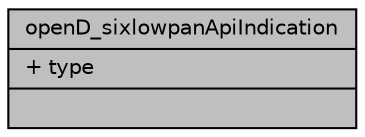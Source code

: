 digraph "openD_sixlowpanApiIndication"
{
  edge [fontname="Helvetica",fontsize="10",labelfontname="Helvetica",labelfontsize="10"];
  node [fontname="Helvetica",fontsize="10",shape=record];
  Node5 [label="{openD_sixlowpanApiIndication\n|+ type\l|}",height=0.2,width=0.4,color="black", fillcolor="grey75", style="filled", fontcolor="black"];
}
